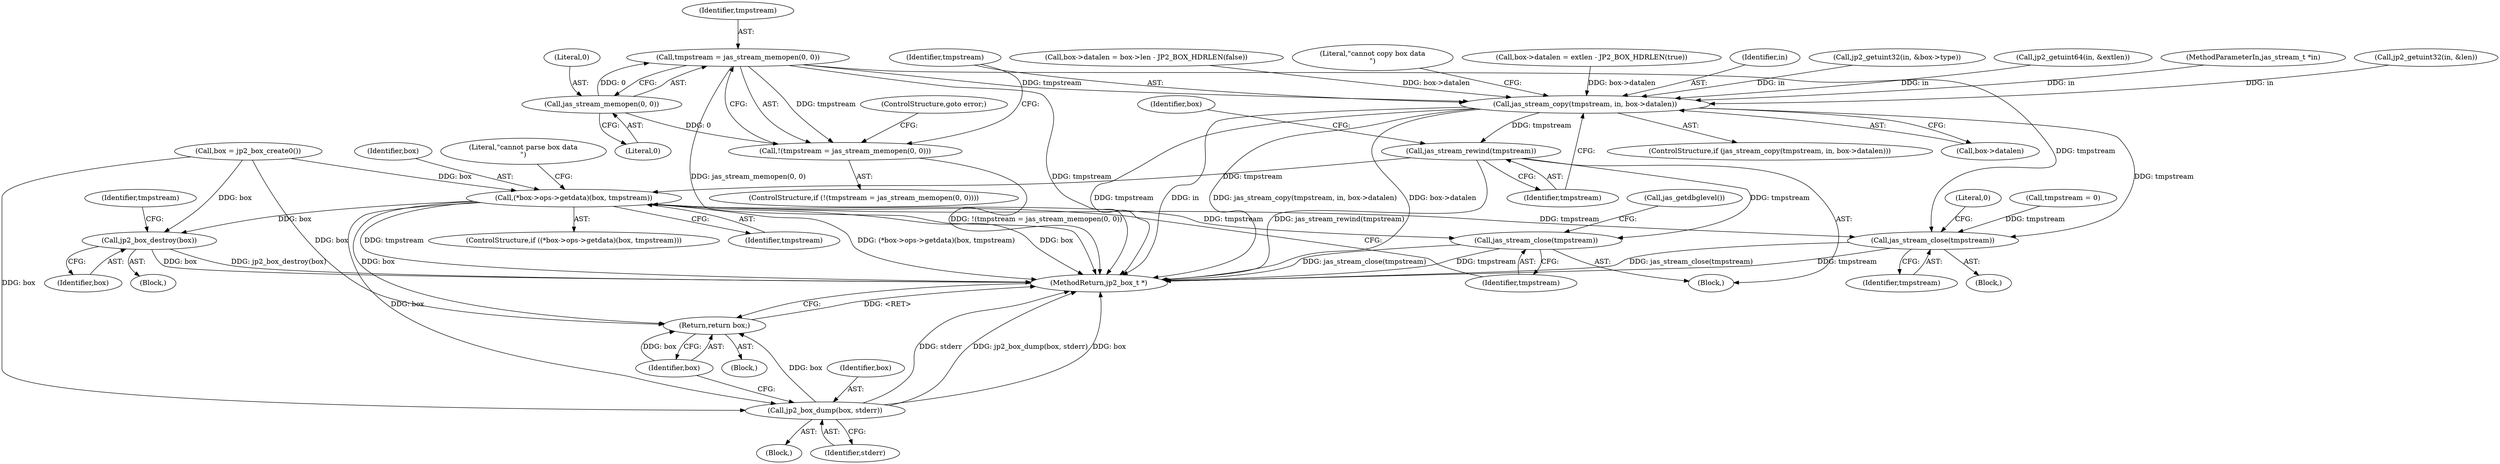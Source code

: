 digraph "0_jasper_e96fc4fdd525fa0ede28074a7e2b1caf94b58b0d_0@pointer" {
"1000254" [label="(Call,tmpstream = jas_stream_memopen(0, 0))"];
"1000256" [label="(Call,jas_stream_memopen(0, 0))"];
"1000253" [label="(Call,!(tmpstream = jas_stream_memopen(0, 0)))"];
"1000262" [label="(Call,jas_stream_copy(tmpstream, in, box->datalen))"];
"1000272" [label="(Call,jas_stream_rewind(tmpstream))"];
"1000290" [label="(Call,(*box->ops->getdata)(box, tmpstream))"];
"1000297" [label="(Call,jas_stream_close(tmpstream))"];
"1000304" [label="(Call,jp2_box_dump(box, stderr))"];
"1000307" [label="(Return,return box;)"];
"1000313" [label="(Call,jp2_box_destroy(box))"];
"1000318" [label="(Call,jas_stream_close(tmpstream))"];
"1000305" [label="(Identifier,box)"];
"1000316" [label="(Identifier,tmpstream)"];
"1000262" [label="(Call,jas_stream_copy(tmpstream, in, box->datalen))"];
"1000297" [label="(Call,jas_stream_close(tmpstream))"];
"1000301" [label="(Call,jas_getdbglevel())"];
"1000321" [label="(Literal,0)"];
"1000263" [label="(Identifier,tmpstream)"];
"1000257" [label="(Literal,0)"];
"1000261" [label="(ControlStructure,if (jas_stream_copy(tmpstream, in, box->datalen)))"];
"1000112" [label="(Call,tmpstream = 0)"];
"1000254" [label="(Call,tmpstream = jas_stream_memopen(0, 0))"];
"1000295" [label="(Literal,\"cannot parse box data\n\")"];
"1000276" [label="(Identifier,box)"];
"1000291" [label="(Identifier,box)"];
"1000303" [label="(Block,)"];
"1000308" [label="(Identifier,box)"];
"1000314" [label="(Identifier,box)"];
"1000117" [label="(Call,box = jp2_box_create0())"];
"1000312" [label="(Block,)"];
"1000322" [label="(MethodReturn,jp2_box_t *)"];
"1000213" [label="(Call,box->datalen = box->len - JP2_BOX_HDRLEN(false))"];
"1000317" [label="(Block,)"];
"1000252" [label="(ControlStructure,if (!(tmpstream = jas_stream_memopen(0, 0))))"];
"1000298" [label="(Identifier,tmpstream)"];
"1000313" [label="(Call,jp2_box_destroy(box))"];
"1000256" [label="(Call,jas_stream_memopen(0, 0))"];
"1000265" [label="(Call,box->datalen)"];
"1000270" [label="(Literal,\"cannot copy box data\n\")"];
"1000318" [label="(Call,jas_stream_close(tmpstream))"];
"1000102" [label="(Block,)"];
"1000203" [label="(Call,box->datalen = extlen - JP2_BOX_HDRLEN(true))"];
"1000304" [label="(Call,jp2_box_dump(box, stderr))"];
"1000260" [label="(ControlStructure,goto error;)"];
"1000264" [label="(Identifier,in)"];
"1000273" [label="(Identifier,tmpstream)"];
"1000128" [label="(Call,jp2_getuint32(in, &box->type))"];
"1000319" [label="(Identifier,tmpstream)"];
"1000182" [label="(Call,jp2_getuint64(in, &extlen))"];
"1000255" [label="(Identifier,tmpstream)"];
"1000289" [label="(ControlStructure,if ((*box->ops->getdata)(box, tmpstream)))"];
"1000101" [label="(MethodParameterIn,jas_stream_t *in)"];
"1000306" [label="(Identifier,stderr)"];
"1000258" [label="(Literal,0)"];
"1000307" [label="(Return,return box;)"];
"1000253" [label="(Call,!(tmpstream = jas_stream_memopen(0, 0)))"];
"1000124" [label="(Call,jp2_getuint32(in, &len))"];
"1000251" [label="(Block,)"];
"1000290" [label="(Call,(*box->ops->getdata)(box, tmpstream))"];
"1000292" [label="(Identifier,tmpstream)"];
"1000272" [label="(Call,jas_stream_rewind(tmpstream))"];
"1000254" -> "1000253"  [label="AST: "];
"1000254" -> "1000256"  [label="CFG: "];
"1000255" -> "1000254"  [label="AST: "];
"1000256" -> "1000254"  [label="AST: "];
"1000253" -> "1000254"  [label="CFG: "];
"1000254" -> "1000322"  [label="DDG: tmpstream"];
"1000254" -> "1000322"  [label="DDG: jas_stream_memopen(0, 0)"];
"1000254" -> "1000253"  [label="DDG: tmpstream"];
"1000256" -> "1000254"  [label="DDG: 0"];
"1000254" -> "1000262"  [label="DDG: tmpstream"];
"1000254" -> "1000318"  [label="DDG: tmpstream"];
"1000256" -> "1000258"  [label="CFG: "];
"1000257" -> "1000256"  [label="AST: "];
"1000258" -> "1000256"  [label="AST: "];
"1000256" -> "1000253"  [label="DDG: 0"];
"1000253" -> "1000252"  [label="AST: "];
"1000260" -> "1000253"  [label="CFG: "];
"1000263" -> "1000253"  [label="CFG: "];
"1000253" -> "1000322"  [label="DDG: !(tmpstream = jas_stream_memopen(0, 0))"];
"1000262" -> "1000261"  [label="AST: "];
"1000262" -> "1000265"  [label="CFG: "];
"1000263" -> "1000262"  [label="AST: "];
"1000264" -> "1000262"  [label="AST: "];
"1000265" -> "1000262"  [label="AST: "];
"1000270" -> "1000262"  [label="CFG: "];
"1000273" -> "1000262"  [label="CFG: "];
"1000262" -> "1000322"  [label="DDG: box->datalen"];
"1000262" -> "1000322"  [label="DDG: tmpstream"];
"1000262" -> "1000322"  [label="DDG: in"];
"1000262" -> "1000322"  [label="DDG: jas_stream_copy(tmpstream, in, box->datalen)"];
"1000124" -> "1000262"  [label="DDG: in"];
"1000128" -> "1000262"  [label="DDG: in"];
"1000182" -> "1000262"  [label="DDG: in"];
"1000101" -> "1000262"  [label="DDG: in"];
"1000213" -> "1000262"  [label="DDG: box->datalen"];
"1000203" -> "1000262"  [label="DDG: box->datalen"];
"1000262" -> "1000272"  [label="DDG: tmpstream"];
"1000262" -> "1000318"  [label="DDG: tmpstream"];
"1000272" -> "1000251"  [label="AST: "];
"1000272" -> "1000273"  [label="CFG: "];
"1000273" -> "1000272"  [label="AST: "];
"1000276" -> "1000272"  [label="CFG: "];
"1000272" -> "1000322"  [label="DDG: jas_stream_rewind(tmpstream)"];
"1000272" -> "1000290"  [label="DDG: tmpstream"];
"1000272" -> "1000297"  [label="DDG: tmpstream"];
"1000290" -> "1000289"  [label="AST: "];
"1000290" -> "1000292"  [label="CFG: "];
"1000291" -> "1000290"  [label="AST: "];
"1000292" -> "1000290"  [label="AST: "];
"1000295" -> "1000290"  [label="CFG: "];
"1000298" -> "1000290"  [label="CFG: "];
"1000290" -> "1000322"  [label="DDG: box"];
"1000290" -> "1000322"  [label="DDG: tmpstream"];
"1000290" -> "1000322"  [label="DDG: (*box->ops->getdata)(box, tmpstream)"];
"1000117" -> "1000290"  [label="DDG: box"];
"1000290" -> "1000297"  [label="DDG: tmpstream"];
"1000290" -> "1000304"  [label="DDG: box"];
"1000290" -> "1000307"  [label="DDG: box"];
"1000290" -> "1000313"  [label="DDG: box"];
"1000290" -> "1000318"  [label="DDG: tmpstream"];
"1000297" -> "1000251"  [label="AST: "];
"1000297" -> "1000298"  [label="CFG: "];
"1000298" -> "1000297"  [label="AST: "];
"1000301" -> "1000297"  [label="CFG: "];
"1000297" -> "1000322"  [label="DDG: tmpstream"];
"1000297" -> "1000322"  [label="DDG: jas_stream_close(tmpstream)"];
"1000304" -> "1000303"  [label="AST: "];
"1000304" -> "1000306"  [label="CFG: "];
"1000305" -> "1000304"  [label="AST: "];
"1000306" -> "1000304"  [label="AST: "];
"1000308" -> "1000304"  [label="CFG: "];
"1000304" -> "1000322"  [label="DDG: jp2_box_dump(box, stderr)"];
"1000304" -> "1000322"  [label="DDG: box"];
"1000304" -> "1000322"  [label="DDG: stderr"];
"1000117" -> "1000304"  [label="DDG: box"];
"1000304" -> "1000307"  [label="DDG: box"];
"1000307" -> "1000102"  [label="AST: "];
"1000307" -> "1000308"  [label="CFG: "];
"1000308" -> "1000307"  [label="AST: "];
"1000322" -> "1000307"  [label="CFG: "];
"1000307" -> "1000322"  [label="DDG: <RET>"];
"1000308" -> "1000307"  [label="DDG: box"];
"1000117" -> "1000307"  [label="DDG: box"];
"1000313" -> "1000312"  [label="AST: "];
"1000313" -> "1000314"  [label="CFG: "];
"1000314" -> "1000313"  [label="AST: "];
"1000316" -> "1000313"  [label="CFG: "];
"1000313" -> "1000322"  [label="DDG: jp2_box_destroy(box)"];
"1000313" -> "1000322"  [label="DDG: box"];
"1000117" -> "1000313"  [label="DDG: box"];
"1000318" -> "1000317"  [label="AST: "];
"1000318" -> "1000319"  [label="CFG: "];
"1000319" -> "1000318"  [label="AST: "];
"1000321" -> "1000318"  [label="CFG: "];
"1000318" -> "1000322"  [label="DDG: jas_stream_close(tmpstream)"];
"1000318" -> "1000322"  [label="DDG: tmpstream"];
"1000112" -> "1000318"  [label="DDG: tmpstream"];
}

